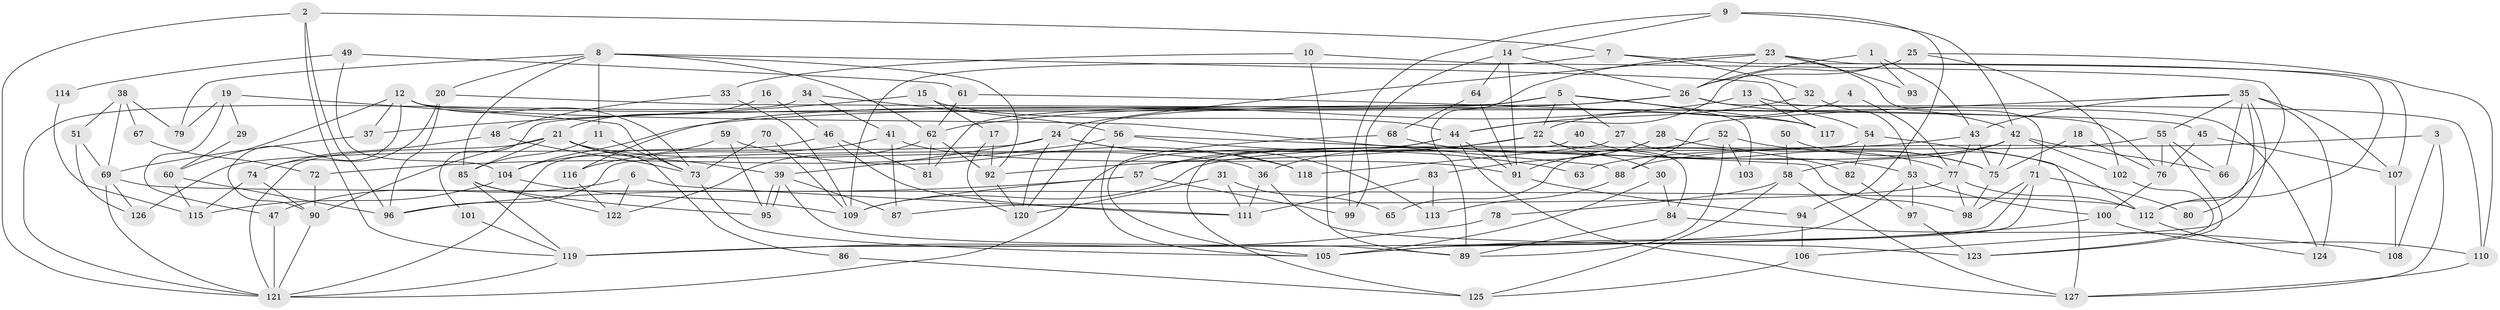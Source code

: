 // coarse degree distribution, {3: 0.3068181818181818, 4: 0.19318181818181818, 2: 0.09090909090909091, 7: 0.06818181818181818, 5: 0.13636363636363635, 10: 0.03409090909090909, 12: 0.011363636363636364, 8: 0.045454545454545456, 9: 0.045454545454545456, 6: 0.056818181818181816, 11: 0.011363636363636364}
// Generated by graph-tools (version 1.1) at 2025/52/02/27/25 19:52:03]
// undirected, 127 vertices, 254 edges
graph export_dot {
graph [start="1"]
  node [color=gray90,style=filled];
  1;
  2;
  3;
  4;
  5;
  6;
  7;
  8;
  9;
  10;
  11;
  12;
  13;
  14;
  15;
  16;
  17;
  18;
  19;
  20;
  21;
  22;
  23;
  24;
  25;
  26;
  27;
  28;
  29;
  30;
  31;
  32;
  33;
  34;
  35;
  36;
  37;
  38;
  39;
  40;
  41;
  42;
  43;
  44;
  45;
  46;
  47;
  48;
  49;
  50;
  51;
  52;
  53;
  54;
  55;
  56;
  57;
  58;
  59;
  60;
  61;
  62;
  63;
  64;
  65;
  66;
  67;
  68;
  69;
  70;
  71;
  72;
  73;
  74;
  75;
  76;
  77;
  78;
  79;
  80;
  81;
  82;
  83;
  84;
  85;
  86;
  87;
  88;
  89;
  90;
  91;
  92;
  93;
  94;
  95;
  96;
  97;
  98;
  99;
  100;
  101;
  102;
  103;
  104;
  105;
  106;
  107;
  108;
  109;
  110;
  111;
  112;
  113;
  114;
  115;
  116;
  117;
  118;
  119;
  120;
  121;
  122;
  123;
  124;
  125;
  126;
  127;
  1 -- 26;
  1 -- 43;
  1 -- 93;
  2 -- 121;
  2 -- 119;
  2 -- 7;
  2 -- 96;
  3 -- 127;
  3 -- 88;
  3 -- 108;
  4 -- 22;
  4 -- 77;
  5 -- 81;
  5 -- 22;
  5 -- 27;
  5 -- 101;
  5 -- 103;
  5 -- 116;
  5 -- 117;
  6 -- 122;
  6 -- 111;
  6 -- 47;
  7 -- 109;
  7 -- 32;
  7 -- 112;
  8 -- 85;
  8 -- 79;
  8 -- 11;
  8 -- 20;
  8 -- 54;
  8 -- 62;
  8 -- 92;
  9 -- 42;
  9 -- 99;
  9 -- 14;
  9 -- 94;
  10 -- 89;
  10 -- 112;
  10 -- 33;
  11 -- 85;
  11 -- 73;
  12 -- 90;
  12 -- 73;
  12 -- 37;
  12 -- 60;
  12 -- 76;
  12 -- 88;
  13 -- 124;
  13 -- 62;
  13 -- 117;
  14 -- 91;
  14 -- 26;
  14 -- 64;
  14 -- 99;
  15 -- 17;
  15 -- 44;
  15 -- 37;
  16 -- 46;
  16 -- 21;
  17 -- 120;
  17 -- 92;
  18 -- 75;
  18 -- 76;
  19 -- 47;
  19 -- 73;
  19 -- 29;
  19 -- 79;
  20 -- 96;
  20 -- 45;
  20 -- 74;
  21 -- 85;
  21 -- 39;
  21 -- 36;
  21 -- 86;
  21 -- 90;
  21 -- 121;
  22 -- 30;
  22 -- 36;
  22 -- 84;
  22 -- 92;
  23 -- 26;
  23 -- 89;
  23 -- 24;
  23 -- 71;
  23 -- 93;
  23 -- 107;
  24 -- 120;
  24 -- 39;
  24 -- 113;
  24 -- 118;
  24 -- 126;
  25 -- 110;
  25 -- 44;
  25 -- 26;
  25 -- 102;
  26 -- 42;
  26 -- 104;
  26 -- 110;
  26 -- 120;
  27 -- 53;
  27 -- 118;
  28 -- 75;
  28 -- 91;
  28 -- 83;
  29 -- 60;
  30 -- 84;
  30 -- 105;
  31 -- 111;
  31 -- 120;
  31 -- 65;
  32 -- 53;
  32 -- 44;
  33 -- 109;
  33 -- 48;
  34 -- 121;
  34 -- 56;
  34 -- 41;
  35 -- 55;
  35 -- 43;
  35 -- 66;
  35 -- 80;
  35 -- 88;
  35 -- 106;
  35 -- 107;
  35 -- 124;
  36 -- 123;
  36 -- 111;
  37 -- 69;
  38 -- 69;
  38 -- 51;
  38 -- 67;
  38 -- 79;
  39 -- 95;
  39 -- 95;
  39 -- 87;
  39 -- 89;
  40 -- 77;
  40 -- 125;
  41 -- 116;
  41 -- 87;
  41 -- 91;
  42 -- 66;
  42 -- 58;
  42 -- 75;
  42 -- 102;
  42 -- 109;
  43 -- 57;
  43 -- 77;
  43 -- 75;
  44 -- 127;
  44 -- 57;
  44 -- 91;
  44 -- 121;
  45 -- 107;
  45 -- 76;
  46 -- 111;
  46 -- 121;
  46 -- 81;
  47 -- 121;
  48 -- 74;
  48 -- 73;
  49 -- 61;
  49 -- 104;
  49 -- 114;
  50 -- 112;
  50 -- 58;
  51 -- 69;
  51 -- 126;
  52 -- 75;
  52 -- 89;
  52 -- 65;
  52 -- 103;
  53 -- 100;
  53 -- 119;
  53 -- 97;
  54 -- 96;
  54 -- 82;
  54 -- 127;
  55 -- 123;
  55 -- 76;
  55 -- 63;
  55 -- 66;
  56 -- 98;
  56 -- 105;
  56 -- 63;
  56 -- 72;
  57 -- 109;
  57 -- 96;
  57 -- 99;
  58 -- 127;
  58 -- 78;
  58 -- 125;
  59 -- 104;
  59 -- 118;
  59 -- 95;
  60 -- 96;
  60 -- 115;
  61 -- 117;
  61 -- 62;
  62 -- 92;
  62 -- 81;
  62 -- 122;
  64 -- 91;
  64 -- 68;
  67 -- 72;
  68 -- 105;
  68 -- 82;
  69 -- 121;
  69 -- 112;
  69 -- 126;
  70 -- 73;
  70 -- 109;
  71 -- 98;
  71 -- 80;
  71 -- 105;
  71 -- 119;
  72 -- 90;
  73 -- 105;
  74 -- 90;
  74 -- 115;
  75 -- 98;
  76 -- 100;
  77 -- 112;
  77 -- 87;
  77 -- 98;
  78 -- 119;
  82 -- 97;
  83 -- 113;
  83 -- 111;
  84 -- 108;
  84 -- 89;
  85 -- 95;
  85 -- 119;
  85 -- 122;
  86 -- 125;
  88 -- 113;
  90 -- 121;
  91 -- 94;
  92 -- 120;
  94 -- 106;
  97 -- 123;
  100 -- 105;
  100 -- 110;
  101 -- 119;
  102 -- 123;
  104 -- 115;
  104 -- 109;
  106 -- 125;
  107 -- 108;
  110 -- 127;
  112 -- 124;
  114 -- 115;
  116 -- 122;
  119 -- 121;
}
